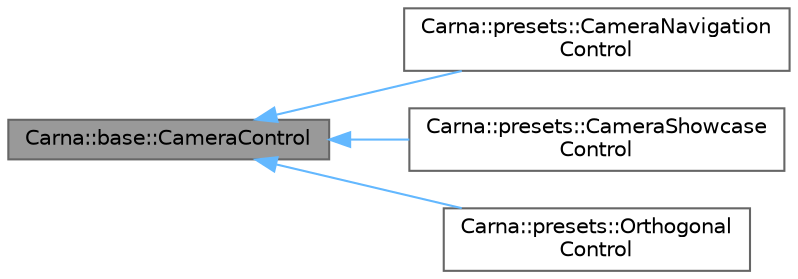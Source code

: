digraph "Carna::base::CameraControl"
{
 // LATEX_PDF_SIZE
  bgcolor="transparent";
  edge [fontname=Helvetica,fontsize=10,labelfontname=Helvetica,labelfontsize=10];
  node [fontname=Helvetica,fontsize=10,shape=box,height=0.2,width=0.4];
  rankdir="LR";
  Node1 [id="Node000001",label="Carna::base::CameraControl",height=0.2,width=0.4,color="gray40", fillcolor="grey60", style="filled", fontcolor="black",tooltip="Defines interface for intuitive Camera control."];
  Node1 -> Node2 [id="edge1_Node000001_Node000002",dir="back",color="steelblue1",style="solid",tooltip=" "];
  Node2 [id="Node000002",label="Carna::presets::CameraNavigation\lControl",height=0.2,width=0.4,color="gray40", fillcolor="white", style="filled",URL="$classCarna_1_1presets_1_1CameraNavigationControl.html",tooltip="Implements base::CameraControl, rotates the camera around itself and allows completely free camera mo..."];
  Node1 -> Node3 [id="edge2_Node000001_Node000003",dir="back",color="steelblue1",style="solid",tooltip=" "];
  Node3 [id="Node000003",label="Carna::presets::CameraShowcase\lControl",height=0.2,width=0.4,color="gray40", fillcolor="white", style="filled",URL="$classCarna_1_1presets_1_1CameraShowcaseControl.html",tooltip="Implements base::CameraControl, rotates the camera around its parent node. The camera movement is bou..."];
  Node1 -> Node4 [id="edge3_Node000001_Node000004",dir="back",color="steelblue1",style="solid",tooltip=" "];
  Node4 [id="Node000004",label="Carna::presets::Orthogonal\lControl",height=0.2,width=0.4,color="gray40", fillcolor="white", style="filled",URL="$classCarna_1_1presets_1_1OrthogonalControl.html",tooltip="Controls orthogonal projection matrices, that induce box-shaped visible volume, and base::Camera obje..."];
}
